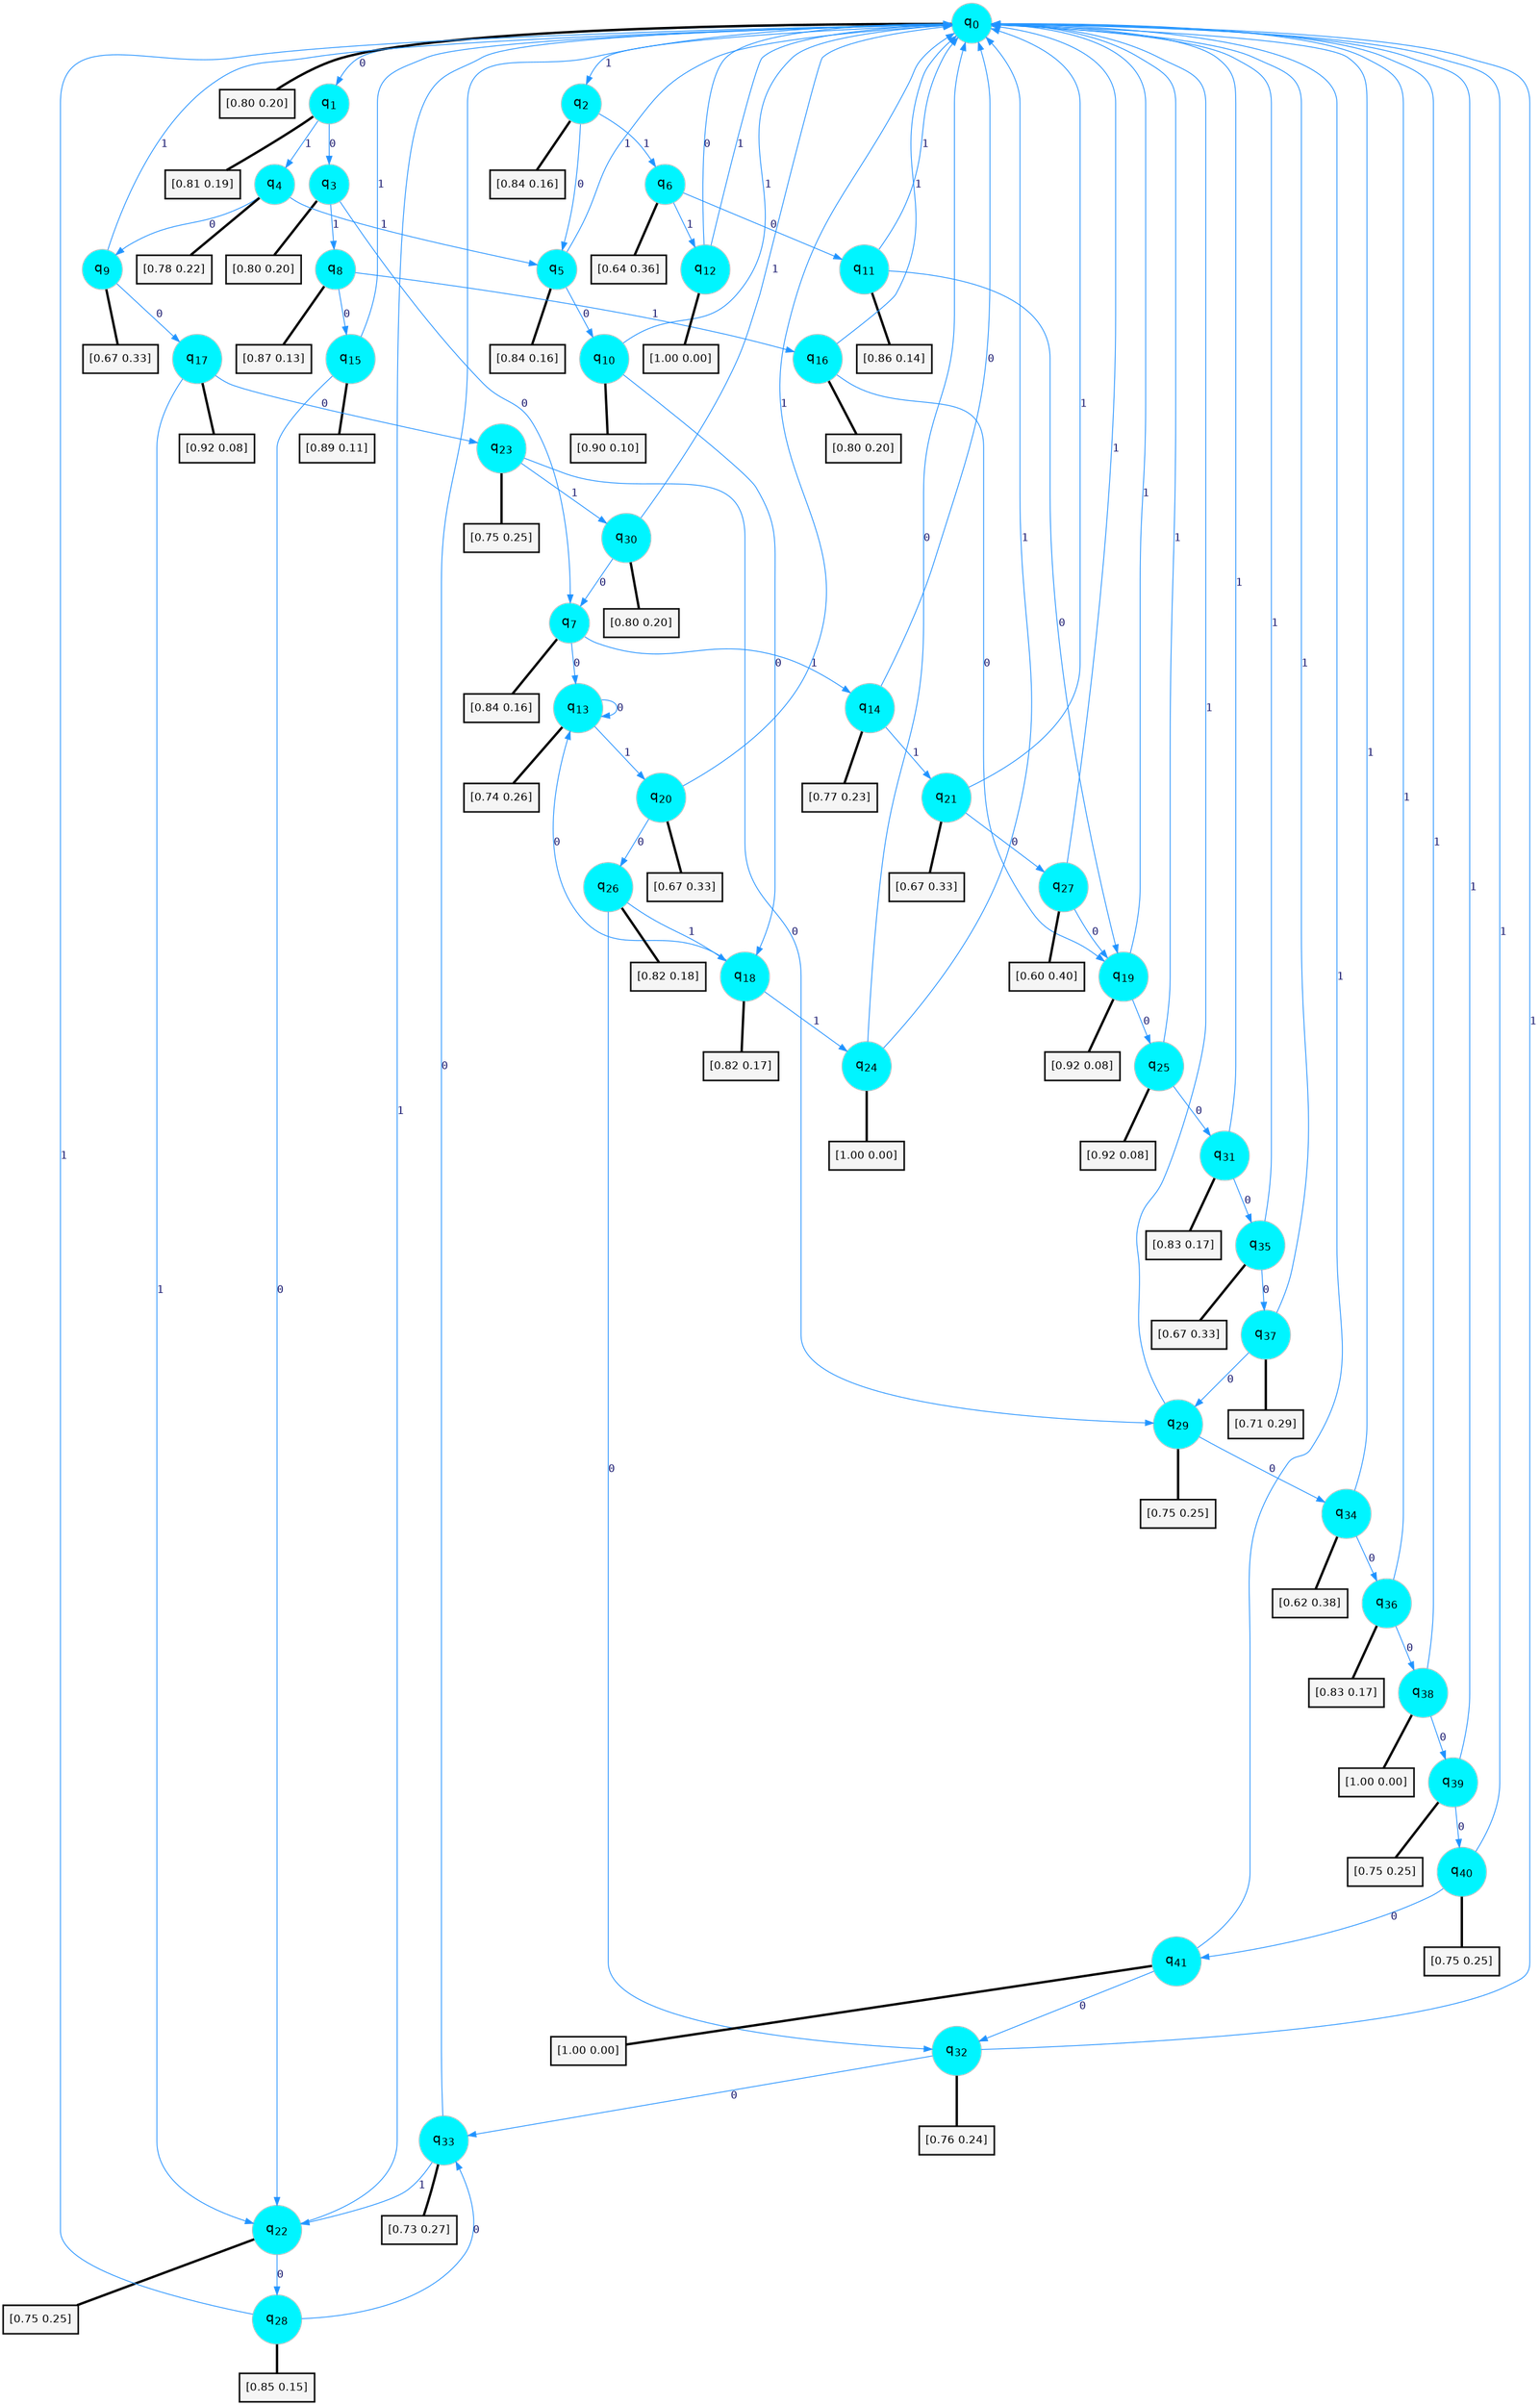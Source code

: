 digraph G {
graph [
bgcolor=transparent, dpi=300, rankdir=TD, size="40,25"];
node [
color=gray, fillcolor=turquoise1, fontcolor=black, fontname=Helvetica, fontsize=16, fontweight=bold, shape=circle, style=filled];
edge [
arrowsize=1, color=dodgerblue1, fontcolor=midnightblue, fontname=courier, fontweight=bold, penwidth=1, style=solid, weight=20];
0[label=<q<SUB>0</SUB>>];
1[label=<q<SUB>1</SUB>>];
2[label=<q<SUB>2</SUB>>];
3[label=<q<SUB>3</SUB>>];
4[label=<q<SUB>4</SUB>>];
5[label=<q<SUB>5</SUB>>];
6[label=<q<SUB>6</SUB>>];
7[label=<q<SUB>7</SUB>>];
8[label=<q<SUB>8</SUB>>];
9[label=<q<SUB>9</SUB>>];
10[label=<q<SUB>10</SUB>>];
11[label=<q<SUB>11</SUB>>];
12[label=<q<SUB>12</SUB>>];
13[label=<q<SUB>13</SUB>>];
14[label=<q<SUB>14</SUB>>];
15[label=<q<SUB>15</SUB>>];
16[label=<q<SUB>16</SUB>>];
17[label=<q<SUB>17</SUB>>];
18[label=<q<SUB>18</SUB>>];
19[label=<q<SUB>19</SUB>>];
20[label=<q<SUB>20</SUB>>];
21[label=<q<SUB>21</SUB>>];
22[label=<q<SUB>22</SUB>>];
23[label=<q<SUB>23</SUB>>];
24[label=<q<SUB>24</SUB>>];
25[label=<q<SUB>25</SUB>>];
26[label=<q<SUB>26</SUB>>];
27[label=<q<SUB>27</SUB>>];
28[label=<q<SUB>28</SUB>>];
29[label=<q<SUB>29</SUB>>];
30[label=<q<SUB>30</SUB>>];
31[label=<q<SUB>31</SUB>>];
32[label=<q<SUB>32</SUB>>];
33[label=<q<SUB>33</SUB>>];
34[label=<q<SUB>34</SUB>>];
35[label=<q<SUB>35</SUB>>];
36[label=<q<SUB>36</SUB>>];
37[label=<q<SUB>37</SUB>>];
38[label=<q<SUB>38</SUB>>];
39[label=<q<SUB>39</SUB>>];
40[label=<q<SUB>40</SUB>>];
41[label=<q<SUB>41</SUB>>];
42[label="[0.80 0.20]", shape=box,fontcolor=black, fontname=Helvetica, fontsize=14, penwidth=2, fillcolor=whitesmoke,color=black];
43[label="[0.81 0.19]", shape=box,fontcolor=black, fontname=Helvetica, fontsize=14, penwidth=2, fillcolor=whitesmoke,color=black];
44[label="[0.84 0.16]", shape=box,fontcolor=black, fontname=Helvetica, fontsize=14, penwidth=2, fillcolor=whitesmoke,color=black];
45[label="[0.80 0.20]", shape=box,fontcolor=black, fontname=Helvetica, fontsize=14, penwidth=2, fillcolor=whitesmoke,color=black];
46[label="[0.78 0.22]", shape=box,fontcolor=black, fontname=Helvetica, fontsize=14, penwidth=2, fillcolor=whitesmoke,color=black];
47[label="[0.84 0.16]", shape=box,fontcolor=black, fontname=Helvetica, fontsize=14, penwidth=2, fillcolor=whitesmoke,color=black];
48[label="[0.64 0.36]", shape=box,fontcolor=black, fontname=Helvetica, fontsize=14, penwidth=2, fillcolor=whitesmoke,color=black];
49[label="[0.84 0.16]", shape=box,fontcolor=black, fontname=Helvetica, fontsize=14, penwidth=2, fillcolor=whitesmoke,color=black];
50[label="[0.87 0.13]", shape=box,fontcolor=black, fontname=Helvetica, fontsize=14, penwidth=2, fillcolor=whitesmoke,color=black];
51[label="[0.67 0.33]", shape=box,fontcolor=black, fontname=Helvetica, fontsize=14, penwidth=2, fillcolor=whitesmoke,color=black];
52[label="[0.90 0.10]", shape=box,fontcolor=black, fontname=Helvetica, fontsize=14, penwidth=2, fillcolor=whitesmoke,color=black];
53[label="[0.86 0.14]", shape=box,fontcolor=black, fontname=Helvetica, fontsize=14, penwidth=2, fillcolor=whitesmoke,color=black];
54[label="[1.00 0.00]", shape=box,fontcolor=black, fontname=Helvetica, fontsize=14, penwidth=2, fillcolor=whitesmoke,color=black];
55[label="[0.74 0.26]", shape=box,fontcolor=black, fontname=Helvetica, fontsize=14, penwidth=2, fillcolor=whitesmoke,color=black];
56[label="[0.77 0.23]", shape=box,fontcolor=black, fontname=Helvetica, fontsize=14, penwidth=2, fillcolor=whitesmoke,color=black];
57[label="[0.89 0.11]", shape=box,fontcolor=black, fontname=Helvetica, fontsize=14, penwidth=2, fillcolor=whitesmoke,color=black];
58[label="[0.80 0.20]", shape=box,fontcolor=black, fontname=Helvetica, fontsize=14, penwidth=2, fillcolor=whitesmoke,color=black];
59[label="[0.92 0.08]", shape=box,fontcolor=black, fontname=Helvetica, fontsize=14, penwidth=2, fillcolor=whitesmoke,color=black];
60[label="[0.82 0.17]", shape=box,fontcolor=black, fontname=Helvetica, fontsize=14, penwidth=2, fillcolor=whitesmoke,color=black];
61[label="[0.92 0.08]", shape=box,fontcolor=black, fontname=Helvetica, fontsize=14, penwidth=2, fillcolor=whitesmoke,color=black];
62[label="[0.67 0.33]", shape=box,fontcolor=black, fontname=Helvetica, fontsize=14, penwidth=2, fillcolor=whitesmoke,color=black];
63[label="[0.67 0.33]", shape=box,fontcolor=black, fontname=Helvetica, fontsize=14, penwidth=2, fillcolor=whitesmoke,color=black];
64[label="[0.75 0.25]", shape=box,fontcolor=black, fontname=Helvetica, fontsize=14, penwidth=2, fillcolor=whitesmoke,color=black];
65[label="[0.75 0.25]", shape=box,fontcolor=black, fontname=Helvetica, fontsize=14, penwidth=2, fillcolor=whitesmoke,color=black];
66[label="[1.00 0.00]", shape=box,fontcolor=black, fontname=Helvetica, fontsize=14, penwidth=2, fillcolor=whitesmoke,color=black];
67[label="[0.92 0.08]", shape=box,fontcolor=black, fontname=Helvetica, fontsize=14, penwidth=2, fillcolor=whitesmoke,color=black];
68[label="[0.82 0.18]", shape=box,fontcolor=black, fontname=Helvetica, fontsize=14, penwidth=2, fillcolor=whitesmoke,color=black];
69[label="[0.60 0.40]", shape=box,fontcolor=black, fontname=Helvetica, fontsize=14, penwidth=2, fillcolor=whitesmoke,color=black];
70[label="[0.85 0.15]", shape=box,fontcolor=black, fontname=Helvetica, fontsize=14, penwidth=2, fillcolor=whitesmoke,color=black];
71[label="[0.75 0.25]", shape=box,fontcolor=black, fontname=Helvetica, fontsize=14, penwidth=2, fillcolor=whitesmoke,color=black];
72[label="[0.80 0.20]", shape=box,fontcolor=black, fontname=Helvetica, fontsize=14, penwidth=2, fillcolor=whitesmoke,color=black];
73[label="[0.83 0.17]", shape=box,fontcolor=black, fontname=Helvetica, fontsize=14, penwidth=2, fillcolor=whitesmoke,color=black];
74[label="[0.76 0.24]", shape=box,fontcolor=black, fontname=Helvetica, fontsize=14, penwidth=2, fillcolor=whitesmoke,color=black];
75[label="[0.73 0.27]", shape=box,fontcolor=black, fontname=Helvetica, fontsize=14, penwidth=2, fillcolor=whitesmoke,color=black];
76[label="[0.62 0.38]", shape=box,fontcolor=black, fontname=Helvetica, fontsize=14, penwidth=2, fillcolor=whitesmoke,color=black];
77[label="[0.67 0.33]", shape=box,fontcolor=black, fontname=Helvetica, fontsize=14, penwidth=2, fillcolor=whitesmoke,color=black];
78[label="[0.83 0.17]", shape=box,fontcolor=black, fontname=Helvetica, fontsize=14, penwidth=2, fillcolor=whitesmoke,color=black];
79[label="[0.71 0.29]", shape=box,fontcolor=black, fontname=Helvetica, fontsize=14, penwidth=2, fillcolor=whitesmoke,color=black];
80[label="[1.00 0.00]", shape=box,fontcolor=black, fontname=Helvetica, fontsize=14, penwidth=2, fillcolor=whitesmoke,color=black];
81[label="[0.75 0.25]", shape=box,fontcolor=black, fontname=Helvetica, fontsize=14, penwidth=2, fillcolor=whitesmoke,color=black];
82[label="[0.75 0.25]", shape=box,fontcolor=black, fontname=Helvetica, fontsize=14, penwidth=2, fillcolor=whitesmoke,color=black];
83[label="[1.00 0.00]", shape=box,fontcolor=black, fontname=Helvetica, fontsize=14, penwidth=2, fillcolor=whitesmoke,color=black];
0->1 [label=0];
0->2 [label=1];
0->42 [arrowhead=none, penwidth=3,color=black];
1->3 [label=0];
1->4 [label=1];
1->43 [arrowhead=none, penwidth=3,color=black];
2->5 [label=0];
2->6 [label=1];
2->44 [arrowhead=none, penwidth=3,color=black];
3->7 [label=0];
3->8 [label=1];
3->45 [arrowhead=none, penwidth=3,color=black];
4->9 [label=0];
4->5 [label=1];
4->46 [arrowhead=none, penwidth=3,color=black];
5->10 [label=0];
5->0 [label=1];
5->47 [arrowhead=none, penwidth=3,color=black];
6->11 [label=0];
6->12 [label=1];
6->48 [arrowhead=none, penwidth=3,color=black];
7->13 [label=0];
7->14 [label=1];
7->49 [arrowhead=none, penwidth=3,color=black];
8->15 [label=0];
8->16 [label=1];
8->50 [arrowhead=none, penwidth=3,color=black];
9->17 [label=0];
9->0 [label=1];
9->51 [arrowhead=none, penwidth=3,color=black];
10->18 [label=0];
10->0 [label=1];
10->52 [arrowhead=none, penwidth=3,color=black];
11->19 [label=0];
11->0 [label=1];
11->53 [arrowhead=none, penwidth=3,color=black];
12->0 [label=0];
12->0 [label=1];
12->54 [arrowhead=none, penwidth=3,color=black];
13->13 [label=0];
13->20 [label=1];
13->55 [arrowhead=none, penwidth=3,color=black];
14->0 [label=0];
14->21 [label=1];
14->56 [arrowhead=none, penwidth=3,color=black];
15->22 [label=0];
15->0 [label=1];
15->57 [arrowhead=none, penwidth=3,color=black];
16->19 [label=0];
16->0 [label=1];
16->58 [arrowhead=none, penwidth=3,color=black];
17->23 [label=0];
17->22 [label=1];
17->59 [arrowhead=none, penwidth=3,color=black];
18->13 [label=0];
18->24 [label=1];
18->60 [arrowhead=none, penwidth=3,color=black];
19->25 [label=0];
19->0 [label=1];
19->61 [arrowhead=none, penwidth=3,color=black];
20->26 [label=0];
20->0 [label=1];
20->62 [arrowhead=none, penwidth=3,color=black];
21->27 [label=0];
21->0 [label=1];
21->63 [arrowhead=none, penwidth=3,color=black];
22->28 [label=0];
22->0 [label=1];
22->64 [arrowhead=none, penwidth=3,color=black];
23->29 [label=0];
23->30 [label=1];
23->65 [arrowhead=none, penwidth=3,color=black];
24->0 [label=0];
24->0 [label=1];
24->66 [arrowhead=none, penwidth=3,color=black];
25->31 [label=0];
25->0 [label=1];
25->67 [arrowhead=none, penwidth=3,color=black];
26->32 [label=0];
26->18 [label=1];
26->68 [arrowhead=none, penwidth=3,color=black];
27->19 [label=0];
27->0 [label=1];
27->69 [arrowhead=none, penwidth=3,color=black];
28->33 [label=0];
28->0 [label=1];
28->70 [arrowhead=none, penwidth=3,color=black];
29->34 [label=0];
29->0 [label=1];
29->71 [arrowhead=none, penwidth=3,color=black];
30->7 [label=0];
30->0 [label=1];
30->72 [arrowhead=none, penwidth=3,color=black];
31->35 [label=0];
31->0 [label=1];
31->73 [arrowhead=none, penwidth=3,color=black];
32->33 [label=0];
32->0 [label=1];
32->74 [arrowhead=none, penwidth=3,color=black];
33->0 [label=0];
33->22 [label=1];
33->75 [arrowhead=none, penwidth=3,color=black];
34->36 [label=0];
34->0 [label=1];
34->76 [arrowhead=none, penwidth=3,color=black];
35->37 [label=0];
35->0 [label=1];
35->77 [arrowhead=none, penwidth=3,color=black];
36->38 [label=0];
36->0 [label=1];
36->78 [arrowhead=none, penwidth=3,color=black];
37->29 [label=0];
37->0 [label=1];
37->79 [arrowhead=none, penwidth=3,color=black];
38->39 [label=0];
38->0 [label=1];
38->80 [arrowhead=none, penwidth=3,color=black];
39->40 [label=0];
39->0 [label=1];
39->81 [arrowhead=none, penwidth=3,color=black];
40->41 [label=0];
40->0 [label=1];
40->82 [arrowhead=none, penwidth=3,color=black];
41->32 [label=0];
41->0 [label=1];
41->83 [arrowhead=none, penwidth=3,color=black];
}
